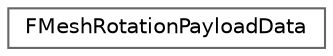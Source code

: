digraph "Graphical Class Hierarchy"
{
 // INTERACTIVE_SVG=YES
 // LATEX_PDF_SIZE
  bgcolor="transparent";
  edge [fontname=Helvetica,fontsize=10,labelfontname=Helvetica,labelfontsize=10];
  node [fontname=Helvetica,fontsize=10,shape=box,height=0.2,width=0.4];
  rankdir="LR";
  Node0 [id="Node000000",label="FMeshRotationPayloadData",height=0.2,width=0.4,color="grey40", fillcolor="white", style="filled",URL="$dd/df0/structFMeshRotationPayloadData.html",tooltip="Mesh rotation data payload."];
}
